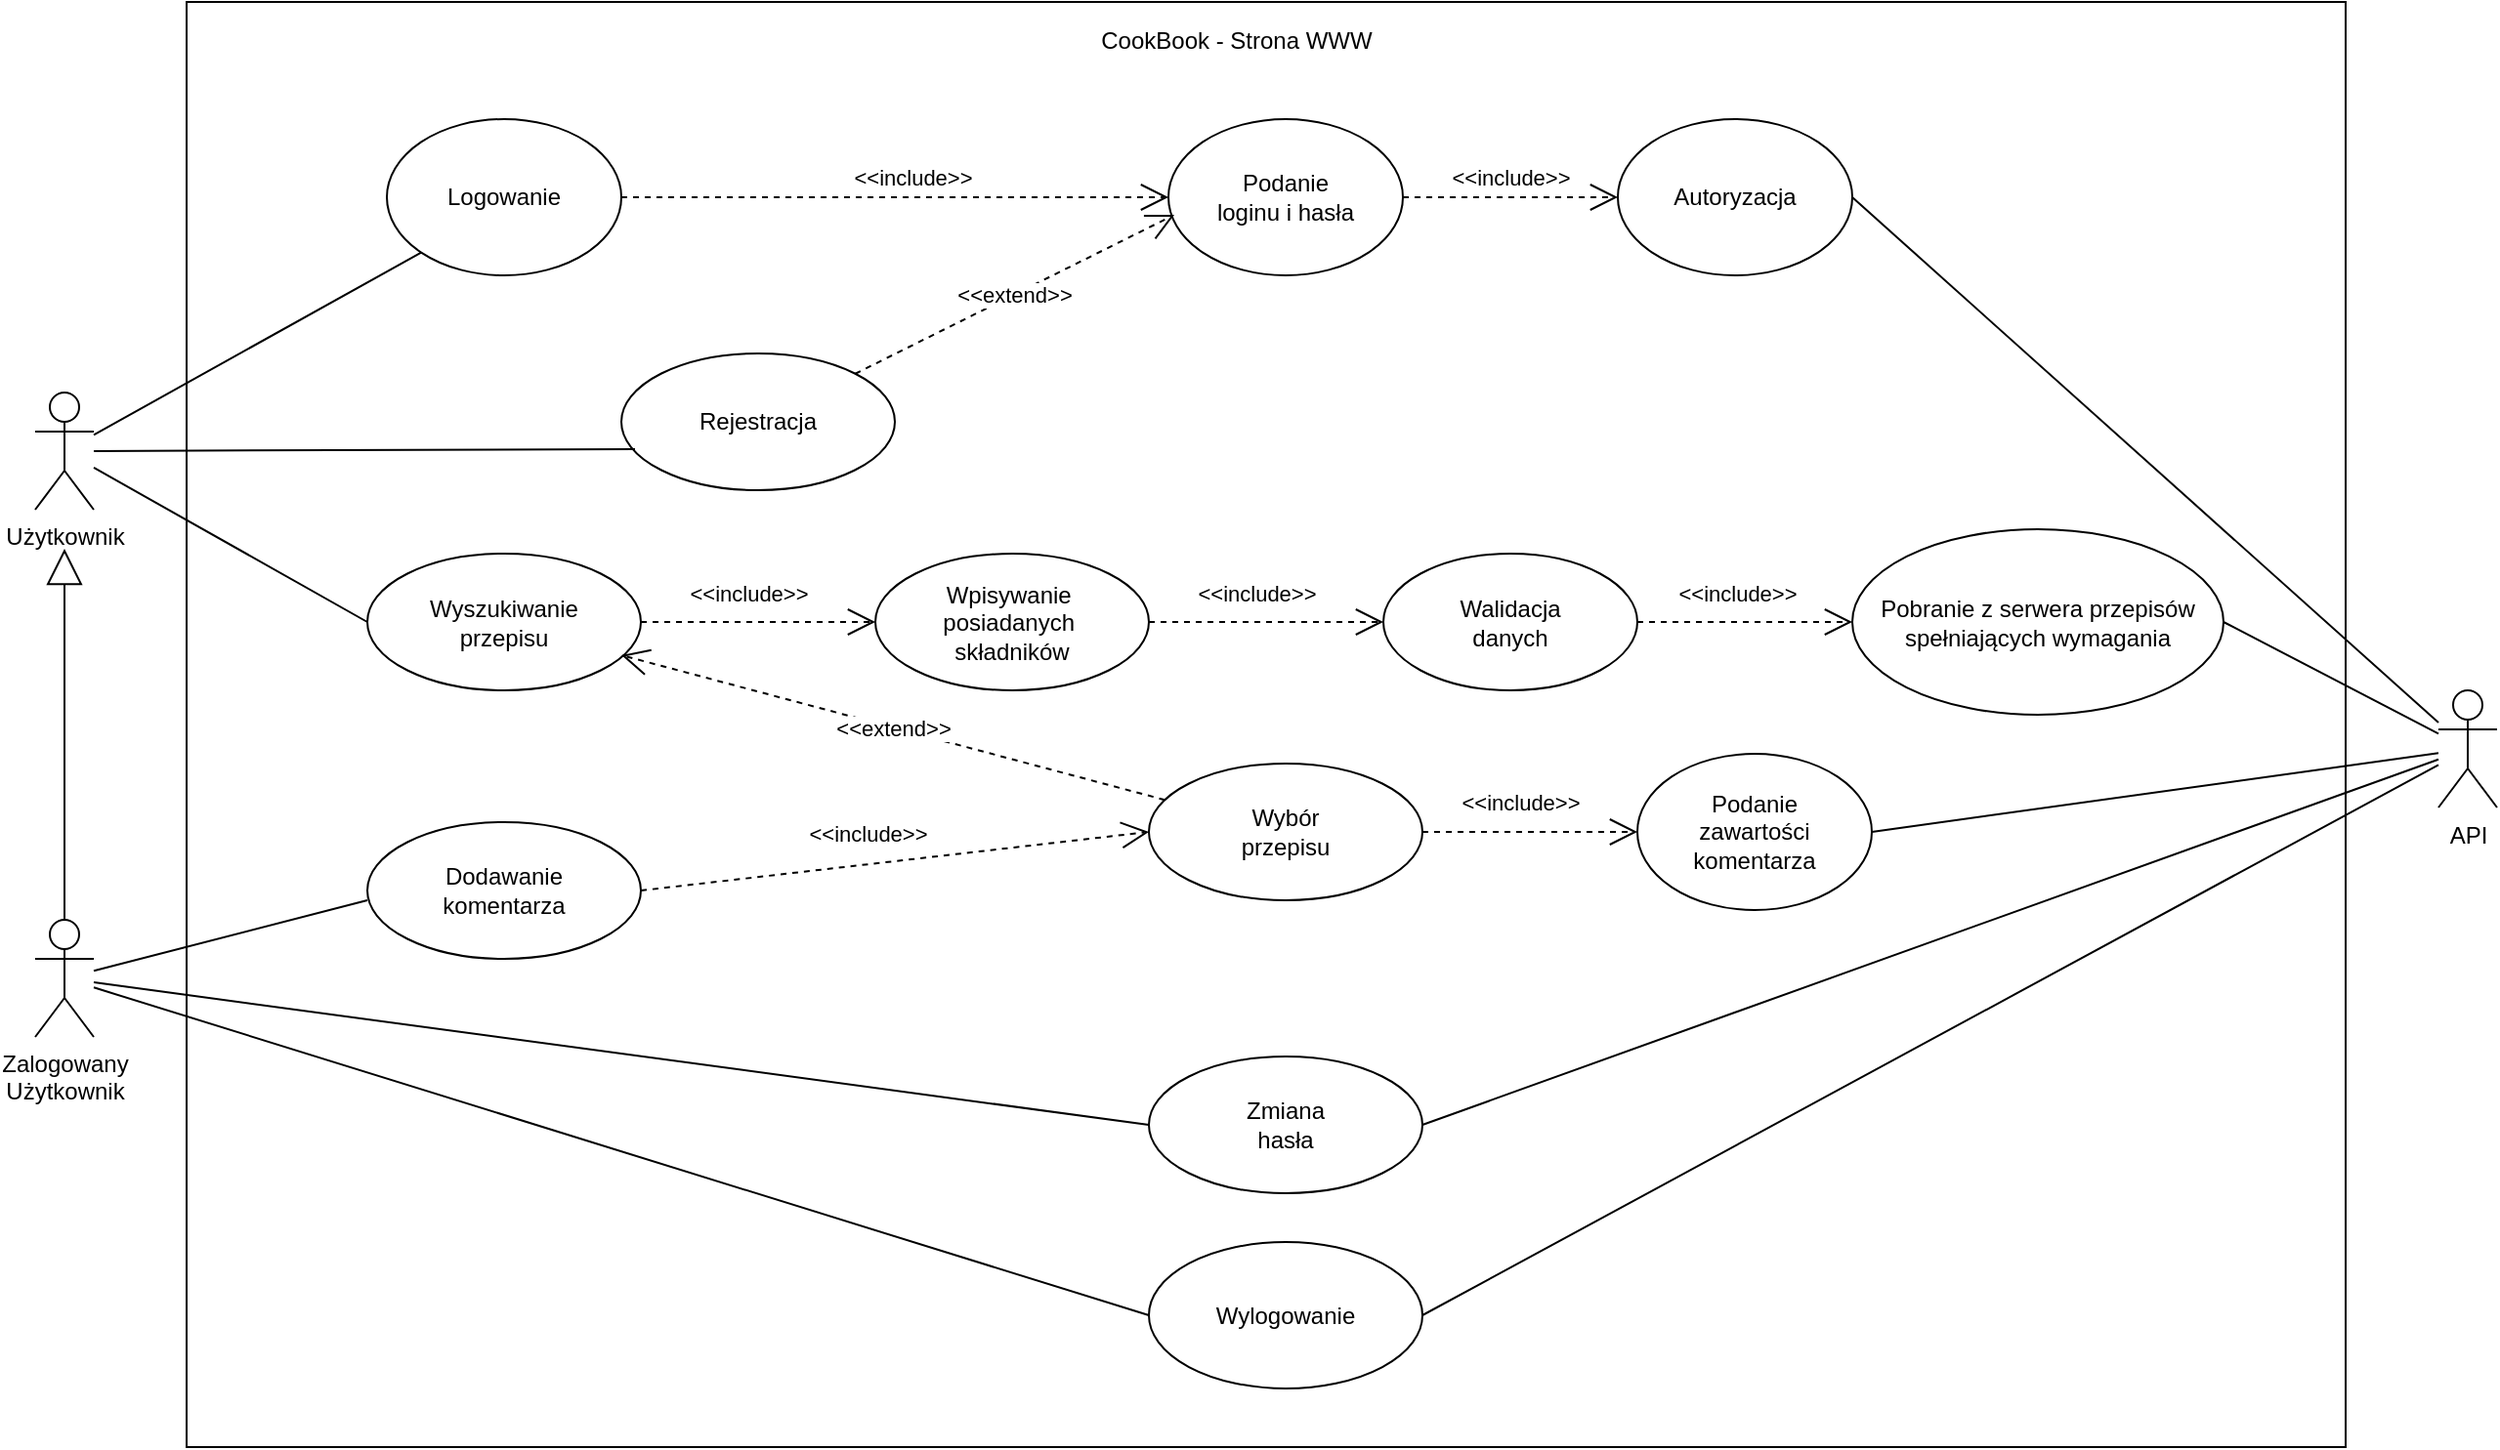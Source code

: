 <mxfile version="13.1.8" type="device"><diagram id="SAw5pD9ojGj5CByASKsu" name="Page-1"><mxGraphModel dx="1538" dy="1909" grid="1" gridSize="10" guides="1" tooltips="1" connect="1" arrows="1" fold="1" page="1" pageScale="1" pageWidth="827" pageHeight="1169" math="0" shadow="0"><root><mxCell id="0"/><mxCell id="1" parent="0"/><mxCell id="CiWab4EpoCI76iG7GWMT-71" value="" style="rounded=0;whiteSpace=wrap;html=1;" vertex="1" parent="1"><mxGeometry x="147.5" y="-50" width="1105" height="740" as="geometry"/></mxCell><mxCell id="CiWab4EpoCI76iG7GWMT-1" value="Użytkownik" style="shape=umlActor;verticalLabelPosition=bottom;labelBackgroundColor=#ffffff;verticalAlign=top;html=1;" vertex="1" parent="1"><mxGeometry x="70" y="150" width="30" height="60" as="geometry"/></mxCell><mxCell id="CiWab4EpoCI76iG7GWMT-33" value="Zalogowany&lt;br&gt;Użytkownik" style="shape=umlActor;verticalLabelPosition=bottom;labelBackgroundColor=#ffffff;verticalAlign=top;html=1;" vertex="1" parent="1"><mxGeometry x="70" y="420" width="30" height="60" as="geometry"/></mxCell><mxCell id="CiWab4EpoCI76iG7GWMT-2" value="Wyszukiwanie &lt;br&gt;przepisu" style="ellipse;whiteSpace=wrap;html=1;" vertex="1" parent="1"><mxGeometry x="240" y="232.5" width="140" height="70" as="geometry"/></mxCell><mxCell id="CiWab4EpoCI76iG7GWMT-6" value="Wpisywanie&amp;nbsp;&lt;br&gt;posiadanych&amp;nbsp;&lt;br&gt;składników" style="ellipse;whiteSpace=wrap;html=1;" vertex="1" parent="1"><mxGeometry x="500" y="232.5" width="140" height="70" as="geometry"/></mxCell><mxCell id="CiWab4EpoCI76iG7GWMT-8" value="&amp;lt;&amp;lt;include&amp;gt;&amp;gt;" style="endArrow=open;endSize=12;dashed=1;html=1;exitX=1;exitY=0.5;exitDx=0;exitDy=0;" edge="1" parent="1" source="CiWab4EpoCI76iG7GWMT-2" target="CiWab4EpoCI76iG7GWMT-6"><mxGeometry x="-0.091" y="15" width="160" relative="1" as="geometry"><mxPoint x="370" y="362.5" as="sourcePoint"/><mxPoint x="530" y="362.5" as="targetPoint"/><mxPoint as="offset"/></mxGeometry></mxCell><mxCell id="CiWab4EpoCI76iG7GWMT-9" value="Walidacja&lt;br&gt;danych" style="ellipse;whiteSpace=wrap;html=1;" vertex="1" parent="1"><mxGeometry x="760" y="232.5" width="130" height="70" as="geometry"/></mxCell><mxCell id="CiWab4EpoCI76iG7GWMT-10" value="&amp;lt;&amp;lt;include&amp;gt;&amp;gt;" style="endArrow=open;endSize=12;dashed=1;html=1;exitX=1;exitY=0.5;exitDx=0;exitDy=0;" edge="1" parent="1" source="CiWab4EpoCI76iG7GWMT-6" target="CiWab4EpoCI76iG7GWMT-9"><mxGeometry x="-0.091" y="15" width="160" relative="1" as="geometry"><mxPoint x="540" y="257.5" as="sourcePoint"/><mxPoint x="600" y="382.5" as="targetPoint"/><mxPoint as="offset"/></mxGeometry></mxCell><mxCell id="CiWab4EpoCI76iG7GWMT-13" value="Pobranie z serwera przepisów&lt;br&gt;spełniających wymagania" style="ellipse;whiteSpace=wrap;html=1;" vertex="1" parent="1"><mxGeometry x="1000" y="220" width="190" height="95" as="geometry"/></mxCell><mxCell id="CiWab4EpoCI76iG7GWMT-14" value="&amp;lt;&amp;lt;include&amp;gt;&amp;gt;" style="endArrow=open;endSize=12;dashed=1;html=1;exitX=1;exitY=0.5;exitDx=0;exitDy=0;" edge="1" parent="1" source="CiWab4EpoCI76iG7GWMT-9" target="CiWab4EpoCI76iG7GWMT-13"><mxGeometry x="-0.077" y="15" width="160" relative="1" as="geometry"><mxPoint x="477.62" y="427.5" as="sourcePoint"/><mxPoint x="590" y="397.5" as="targetPoint"/><mxPoint as="offset"/></mxGeometry></mxCell><mxCell id="CiWab4EpoCI76iG7GWMT-15" value="API" style="shape=umlActor;verticalLabelPosition=bottom;labelBackgroundColor=#ffffff;verticalAlign=top;html=1;" vertex="1" parent="1"><mxGeometry x="1300" y="302.5" width="30" height="60" as="geometry"/></mxCell><mxCell id="CiWab4EpoCI76iG7GWMT-19" value="" style="endArrow=none;html=1;entryX=0;entryY=0.5;entryDx=0;entryDy=0;" edge="1" parent="1" source="CiWab4EpoCI76iG7GWMT-1" target="CiWab4EpoCI76iG7GWMT-2"><mxGeometry width="50" height="50" relative="1" as="geometry"><mxPoint x="390" y="400" as="sourcePoint"/><mxPoint x="440" y="350" as="targetPoint"/></mxGeometry></mxCell><mxCell id="CiWab4EpoCI76iG7GWMT-20" value="" style="endArrow=none;html=1;exitX=1;exitY=0.5;exitDx=0;exitDy=0;" edge="1" parent="1" source="CiWab4EpoCI76iG7GWMT-13" target="CiWab4EpoCI76iG7GWMT-15"><mxGeometry width="50" height="50" relative="1" as="geometry"><mxPoint x="630" y="580" as="sourcePoint"/><mxPoint x="770" y="340" as="targetPoint"/></mxGeometry></mxCell><mxCell id="CiWab4EpoCI76iG7GWMT-29" value="Logowanie" style="ellipse;whiteSpace=wrap;html=1;" vertex="1" parent="1"><mxGeometry x="250" y="10" width="120" height="80" as="geometry"/></mxCell><mxCell id="CiWab4EpoCI76iG7GWMT-30" value="" style="endArrow=none;html=1;entryX=0;entryY=1;entryDx=0;entryDy=0;" edge="1" parent="1" source="CiWab4EpoCI76iG7GWMT-1" target="CiWab4EpoCI76iG7GWMT-29"><mxGeometry width="50" height="50" relative="1" as="geometry"><mxPoint x="90" y="210" as="sourcePoint"/><mxPoint x="140" y="160" as="targetPoint"/></mxGeometry></mxCell><mxCell id="CiWab4EpoCI76iG7GWMT-32" value="Podanie&lt;br&gt;loginu i hasła" style="ellipse;whiteSpace=wrap;html=1;" vertex="1" parent="1"><mxGeometry x="650" y="10" width="120" height="80" as="geometry"/></mxCell><mxCell id="CiWab4EpoCI76iG7GWMT-36" value="" style="endArrow=block;endSize=16;endFill=0;html=1;" edge="1" parent="1"><mxGeometry width="160" relative="1" as="geometry"><mxPoint x="85" y="420" as="sourcePoint"/><mxPoint x="85" y="230" as="targetPoint"/><Array as="points"/></mxGeometry></mxCell><mxCell id="CiWab4EpoCI76iG7GWMT-40" value="&amp;lt;&amp;lt;include&amp;gt;&amp;gt;" style="endArrow=open;endSize=12;dashed=1;html=1;exitX=1;exitY=0.5;exitDx=0;exitDy=0;entryX=0;entryY=0.5;entryDx=0;entryDy=0;" edge="1" parent="1" source="CiWab4EpoCI76iG7GWMT-29" target="CiWab4EpoCI76iG7GWMT-32"><mxGeometry x="0.059" y="10" width="160" relative="1" as="geometry"><mxPoint x="649.997" y="129.999" as="sourcePoint"/><mxPoint x="720.54" y="215.25" as="targetPoint"/><mxPoint as="offset"/></mxGeometry></mxCell><mxCell id="CiWab4EpoCI76iG7GWMT-42" value="Autoryzacja" style="ellipse;whiteSpace=wrap;html=1;" vertex="1" parent="1"><mxGeometry x="880" y="10" width="120" height="80" as="geometry"/></mxCell><mxCell id="CiWab4EpoCI76iG7GWMT-43" value="&amp;lt;&amp;lt;include&amp;gt;&amp;gt;" style="endArrow=open;endSize=12;dashed=1;html=1;exitX=1;exitY=0.5;exitDx=0;exitDy=0;" edge="1" parent="1" source="CiWab4EpoCI76iG7GWMT-32" target="CiWab4EpoCI76iG7GWMT-42"><mxGeometry y="10" width="160" relative="1" as="geometry"><mxPoint x="802" y="60" as="sourcePoint"/><mxPoint x="880" y="160" as="targetPoint"/><mxPoint as="offset"/></mxGeometry></mxCell><mxCell id="CiWab4EpoCI76iG7GWMT-44" value="" style="endArrow=none;html=1;exitX=1;exitY=0.5;exitDx=0;exitDy=0;" edge="1" parent="1" source="CiWab4EpoCI76iG7GWMT-42" target="CiWab4EpoCI76iG7GWMT-15"><mxGeometry width="50" height="50" relative="1" as="geometry"><mxPoint x="750" y="567.5" as="sourcePoint"/><mxPoint x="950" y="390" as="targetPoint"/></mxGeometry></mxCell><mxCell id="CiWab4EpoCI76iG7GWMT-48" value="Wylogowanie" style="ellipse;whiteSpace=wrap;html=1;" vertex="1" parent="1"><mxGeometry x="640" y="585" width="140" height="75" as="geometry"/></mxCell><mxCell id="CiWab4EpoCI76iG7GWMT-49" value="" style="endArrow=none;html=1;entryX=0;entryY=0.5;entryDx=0;entryDy=0;" edge="1" parent="1" source="CiWab4EpoCI76iG7GWMT-33" target="CiWab4EpoCI76iG7GWMT-48"><mxGeometry width="50" height="50" relative="1" as="geometry"><mxPoint x="120" y="490" as="sourcePoint"/><mxPoint x="170" y="440" as="targetPoint"/></mxGeometry></mxCell><mxCell id="CiWab4EpoCI76iG7GWMT-50" value="Dodawanie&lt;br&gt;komentarza" style="ellipse;whiteSpace=wrap;html=1;" vertex="1" parent="1"><mxGeometry x="240" y="370" width="140" height="70" as="geometry"/></mxCell><mxCell id="CiWab4EpoCI76iG7GWMT-51" value="Wybór&lt;br&gt;przepisu" style="ellipse;whiteSpace=wrap;html=1;" vertex="1" parent="1"><mxGeometry x="640" y="340" width="140" height="70" as="geometry"/></mxCell><mxCell id="CiWab4EpoCI76iG7GWMT-52" value="&amp;lt;&amp;lt;extend&amp;gt;&amp;gt;" style="endArrow=open;endSize=12;dashed=1;html=1;entryX=0.929;entryY=0.743;entryDx=0;entryDy=0;entryPerimeter=0;" edge="1" parent="1" source="CiWab4EpoCI76iG7GWMT-51" target="CiWab4EpoCI76iG7GWMT-2"><mxGeometry width="160" relative="1" as="geometry"><mxPoint x="495" y="350" as="sourcePoint"/><mxPoint x="385" y="350" as="targetPoint"/></mxGeometry></mxCell><mxCell id="CiWab4EpoCI76iG7GWMT-53" value="" style="endArrow=none;html=1;" edge="1" parent="1" source="CiWab4EpoCI76iG7GWMT-33"><mxGeometry width="50" height="50" relative="1" as="geometry"><mxPoint x="110" y="255.87" as="sourcePoint"/><mxPoint x="240" y="410" as="targetPoint"/></mxGeometry></mxCell><mxCell id="CiWab4EpoCI76iG7GWMT-54" value="&amp;lt;&amp;lt;include&amp;gt;&amp;gt;" style="endArrow=open;endSize=12;dashed=1;html=1;exitX=1;exitY=0.5;exitDx=0;exitDy=0;entryX=0;entryY=0.5;entryDx=0;entryDy=0;" edge="1" parent="1" source="CiWab4EpoCI76iG7GWMT-50" target="CiWab4EpoCI76iG7GWMT-51"><mxGeometry x="-0.091" y="15" width="160" relative="1" as="geometry"><mxPoint x="430" y="450" as="sourcePoint"/><mxPoint x="545" y="465" as="targetPoint"/><mxPoint as="offset"/></mxGeometry></mxCell><mxCell id="CiWab4EpoCI76iG7GWMT-55" value="Podanie&lt;br&gt;zawartości&lt;br&gt;komentarza" style="ellipse;whiteSpace=wrap;html=1;" vertex="1" parent="1"><mxGeometry x="890" y="335" width="120" height="80" as="geometry"/></mxCell><mxCell id="CiWab4EpoCI76iG7GWMT-56" value="&amp;lt;&amp;lt;include&amp;gt;&amp;gt;" style="endArrow=open;endSize=12;dashed=1;html=1;entryX=0;entryY=0.5;entryDx=0;entryDy=0;exitX=1;exitY=0.5;exitDx=0;exitDy=0;" edge="1" parent="1" source="CiWab4EpoCI76iG7GWMT-51" target="CiWab4EpoCI76iG7GWMT-55"><mxGeometry x="-0.091" y="15" width="160" relative="1" as="geometry"><mxPoint x="680" y="450" as="sourcePoint"/><mxPoint x="790" y="450" as="targetPoint"/><mxPoint as="offset"/></mxGeometry></mxCell><mxCell id="CiWab4EpoCI76iG7GWMT-59" value="" style="endArrow=none;html=1;exitX=1;exitY=0.5;exitDx=0;exitDy=0;" edge="1" parent="1" source="CiWab4EpoCI76iG7GWMT-55" target="CiWab4EpoCI76iG7GWMT-15"><mxGeometry width="50" height="50" relative="1" as="geometry"><mxPoint x="1140" y="413.08" as="sourcePoint"/><mxPoint x="1320" y="390.003" as="targetPoint"/></mxGeometry></mxCell><mxCell id="CiWab4EpoCI76iG7GWMT-60" value="" style="endArrow=none;html=1;entryX=1;entryY=0.5;entryDx=0;entryDy=0;" edge="1" parent="1" source="CiWab4EpoCI76iG7GWMT-15" target="CiWab4EpoCI76iG7GWMT-48"><mxGeometry width="50" height="50" relative="1" as="geometry"><mxPoint x="1130" y="640" as="sourcePoint"/><mxPoint x="750" y="890" as="targetPoint"/></mxGeometry></mxCell><mxCell id="CiWab4EpoCI76iG7GWMT-62" value="Zmiana&lt;br&gt;hasła" style="ellipse;whiteSpace=wrap;html=1;" vertex="1" parent="1"><mxGeometry x="640" y="490" width="140" height="70" as="geometry"/></mxCell><mxCell id="CiWab4EpoCI76iG7GWMT-63" value="" style="endArrow=none;html=1;entryX=0;entryY=0.5;entryDx=0;entryDy=0;" edge="1" parent="1" source="CiWab4EpoCI76iG7GWMT-33" target="CiWab4EpoCI76iG7GWMT-62"><mxGeometry width="50" height="50" relative="1" as="geometry"><mxPoint x="220" y="543.043" as="sourcePoint"/><mxPoint x="330" y="590" as="targetPoint"/></mxGeometry></mxCell><mxCell id="CiWab4EpoCI76iG7GWMT-65" value="Rejestracja" style="ellipse;whiteSpace=wrap;html=1;" vertex="1" parent="1"><mxGeometry x="370" y="130" width="140" height="70" as="geometry"/></mxCell><mxCell id="CiWab4EpoCI76iG7GWMT-66" value="" style="endArrow=none;html=1;entryX=0.05;entryY=0.7;entryDx=0;entryDy=0;entryPerimeter=0;" edge="1" parent="1" source="CiWab4EpoCI76iG7GWMT-1" target="CiWab4EpoCI76iG7GWMT-65"><mxGeometry width="50" height="50" relative="1" as="geometry"><mxPoint x="90" y="200" as="sourcePoint"/><mxPoint x="352.574" y="40.004" as="targetPoint"/></mxGeometry></mxCell><mxCell id="CiWab4EpoCI76iG7GWMT-67" value="&amp;lt;&amp;lt;extend&amp;gt;&amp;gt;" style="endArrow=open;endSize=12;dashed=1;html=1;entryX=0.025;entryY=0.613;entryDx=0;entryDy=0;entryPerimeter=0;" edge="1" parent="1" source="CiWab4EpoCI76iG7GWMT-65" target="CiWab4EpoCI76iG7GWMT-32"><mxGeometry width="160" relative="1" as="geometry"><mxPoint x="608.68" y="134.69" as="sourcePoint"/><mxPoint x="869.996" y="270.002" as="targetPoint"/></mxGeometry></mxCell><mxCell id="CiWab4EpoCI76iG7GWMT-68" value="" style="endArrow=none;html=1;exitX=1;exitY=0.5;exitDx=0;exitDy=0;" edge="1" parent="1" source="CiWab4EpoCI76iG7GWMT-62" target="CiWab4EpoCI76iG7GWMT-15"><mxGeometry width="50" height="50" relative="1" as="geometry"><mxPoint x="800" y="584.497" as="sourcePoint"/><mxPoint x="1370" y="330" as="targetPoint"/></mxGeometry></mxCell><mxCell id="CiWab4EpoCI76iG7GWMT-72" value="CookBook - Strona WWW" style="text;html=1;strokeColor=none;fillColor=none;align=center;verticalAlign=middle;whiteSpace=wrap;rounded=0;" vertex="1" parent="1"><mxGeometry x="580" y="-40" width="210" height="20" as="geometry"/></mxCell></root></mxGraphModel></diagram></mxfile>